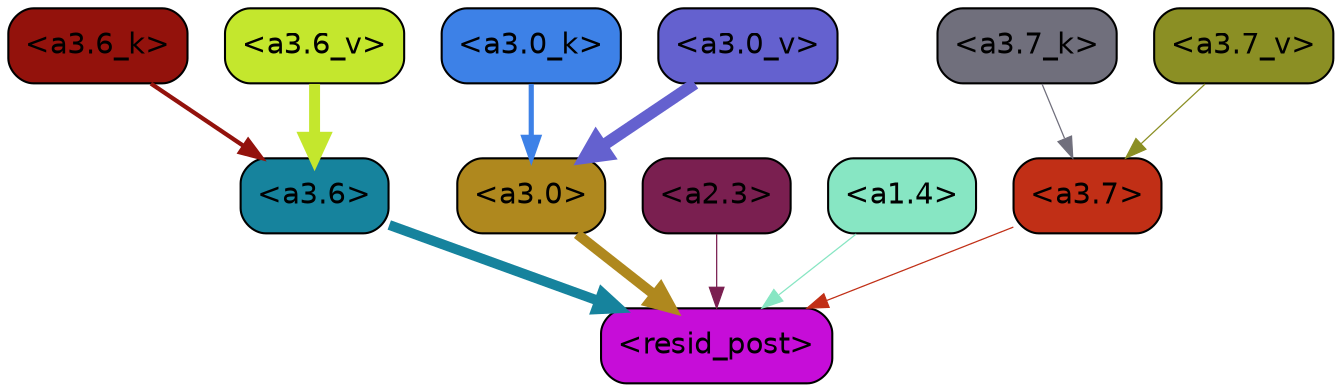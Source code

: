 strict digraph "" {
	graph [bgcolor=transparent,
		layout=dot,
		overlap=false,
		splines=true
	];
	"<a3.7>"	[color=black,
		fillcolor="#c12f16",
		fontname=Helvetica,
		shape=box,
		style="filled, rounded"];
	"<resid_post>"	[color=black,
		fillcolor="#c60dd8",
		fontname=Helvetica,
		shape=box,
		style="filled, rounded"];
	"<a3.7>" -> "<resid_post>"	[color="#c12f16",
		penwidth=0.6];
	"<a3.6>"	[color=black,
		fillcolor="#16839d",
		fontname=Helvetica,
		shape=box,
		style="filled, rounded"];
	"<a3.6>" -> "<resid_post>"	[color="#16839d",
		penwidth=4.751612067222595];
	"<a3.0>"	[color=black,
		fillcolor="#af881e",
		fontname=Helvetica,
		shape=box,
		style="filled, rounded"];
	"<a3.0>" -> "<resid_post>"	[color="#af881e",
		penwidth=4.884142994880676];
	"<a2.3>"	[color=black,
		fillcolor="#7a1f50",
		fontname=Helvetica,
		shape=box,
		style="filled, rounded"];
	"<a2.3>" -> "<resid_post>"	[color="#7a1f50",
		penwidth=0.6];
	"<a1.4>"	[color=black,
		fillcolor="#87e6c3",
		fontname=Helvetica,
		shape=box,
		style="filled, rounded"];
	"<a1.4>" -> "<resid_post>"	[color="#87e6c3",
		penwidth=0.6];
	"<a3.7_k>"	[color=black,
		fillcolor="#706f7c",
		fontname=Helvetica,
		shape=box,
		style="filled, rounded"];
	"<a3.7_k>" -> "<a3.7>"	[color="#706f7c",
		penwidth=0.6];
	"<a3.6_k>"	[color=black,
		fillcolor="#93120c",
		fontname=Helvetica,
		shape=box,
		style="filled, rounded"];
	"<a3.6_k>" -> "<a3.6>"	[color="#93120c",
		penwidth=2.048597991466522];
	"<a3.0_k>"	[color=black,
		fillcolor="#3d81e7",
		fontname=Helvetica,
		shape=box,
		style="filled, rounded"];
	"<a3.0_k>" -> "<a3.0>"	[color="#3d81e7",
		penwidth=2.476402521133423];
	"<a3.7_v>"	[color=black,
		fillcolor="#8b8f24",
		fontname=Helvetica,
		shape=box,
		style="filled, rounded"];
	"<a3.7_v>" -> "<a3.7>"	[color="#8b8f24",
		penwidth=0.6];
	"<a3.6_v>"	[color=black,
		fillcolor="#c4e72d",
		fontname=Helvetica,
		shape=box,
		style="filled, rounded"];
	"<a3.6_v>" -> "<a3.6>"	[color="#c4e72d",
		penwidth=5.2550448179244995];
	"<a3.0_v>"	[color=black,
		fillcolor="#6461cf",
		fontname=Helvetica,
		shape=box,
		style="filled, rounded"];
	"<a3.0_v>" -> "<a3.0>"	[color="#6461cf",
		penwidth=5.652270674705505];
}
